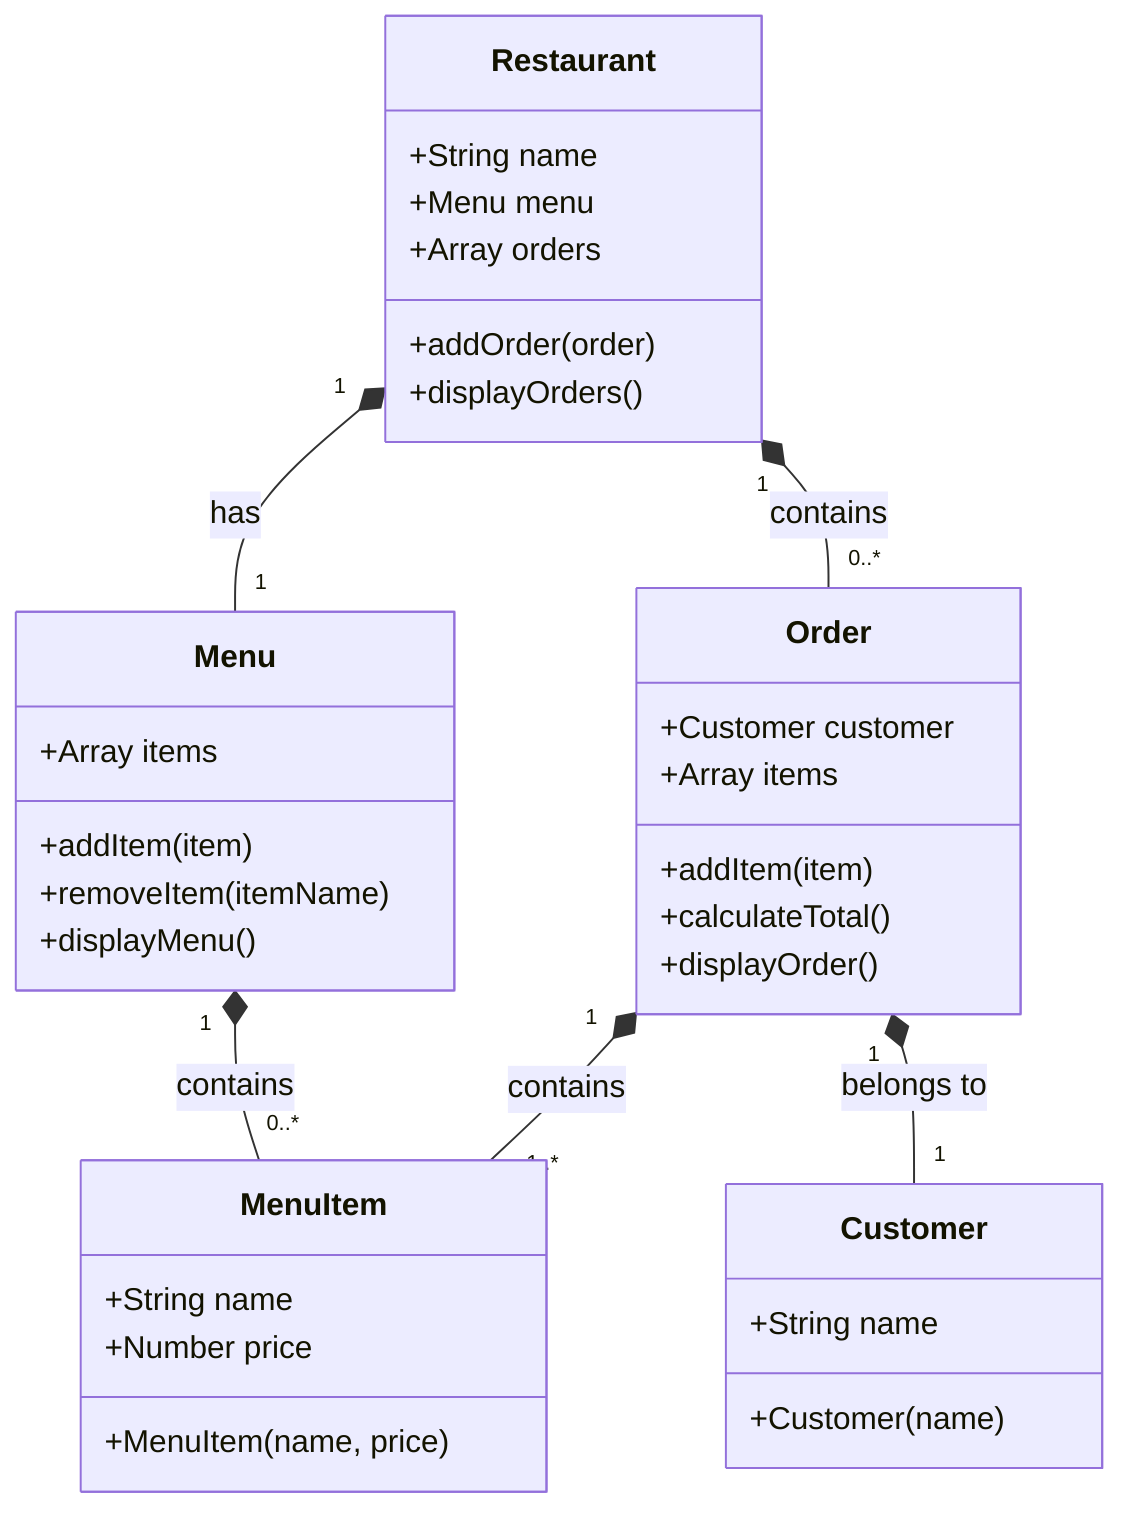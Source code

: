 classDiagram
    class MenuItem{
        +String name
        +Number price
        +MenuItem(name, price)
    }
    class Menu{
        +Array items
        +addItem(item)
        +removeItem(itemName)
        +displayMenu()
    }
    class Order{
        +Customer customer
        +Array items
        +addItem(item)
        +calculateTotal()
        +displayOrder()
    }
    class Customer{
        +String name
        +Customer(name)
    }
    class Restaurant{
        +String name
        +Menu menu
        +Array orders
        +addOrder(order)
        +displayOrders()
    }
    Restaurant "1" *-- "1" Menu: has
    Restaurant "1" *-- "0..*" Order: contains
    Menu "1" *-- "0..*" MenuItem: contains
    Order "1" *-- "1..*" MenuItem: contains
    Order "1" *-- "1" Customer: belongs to